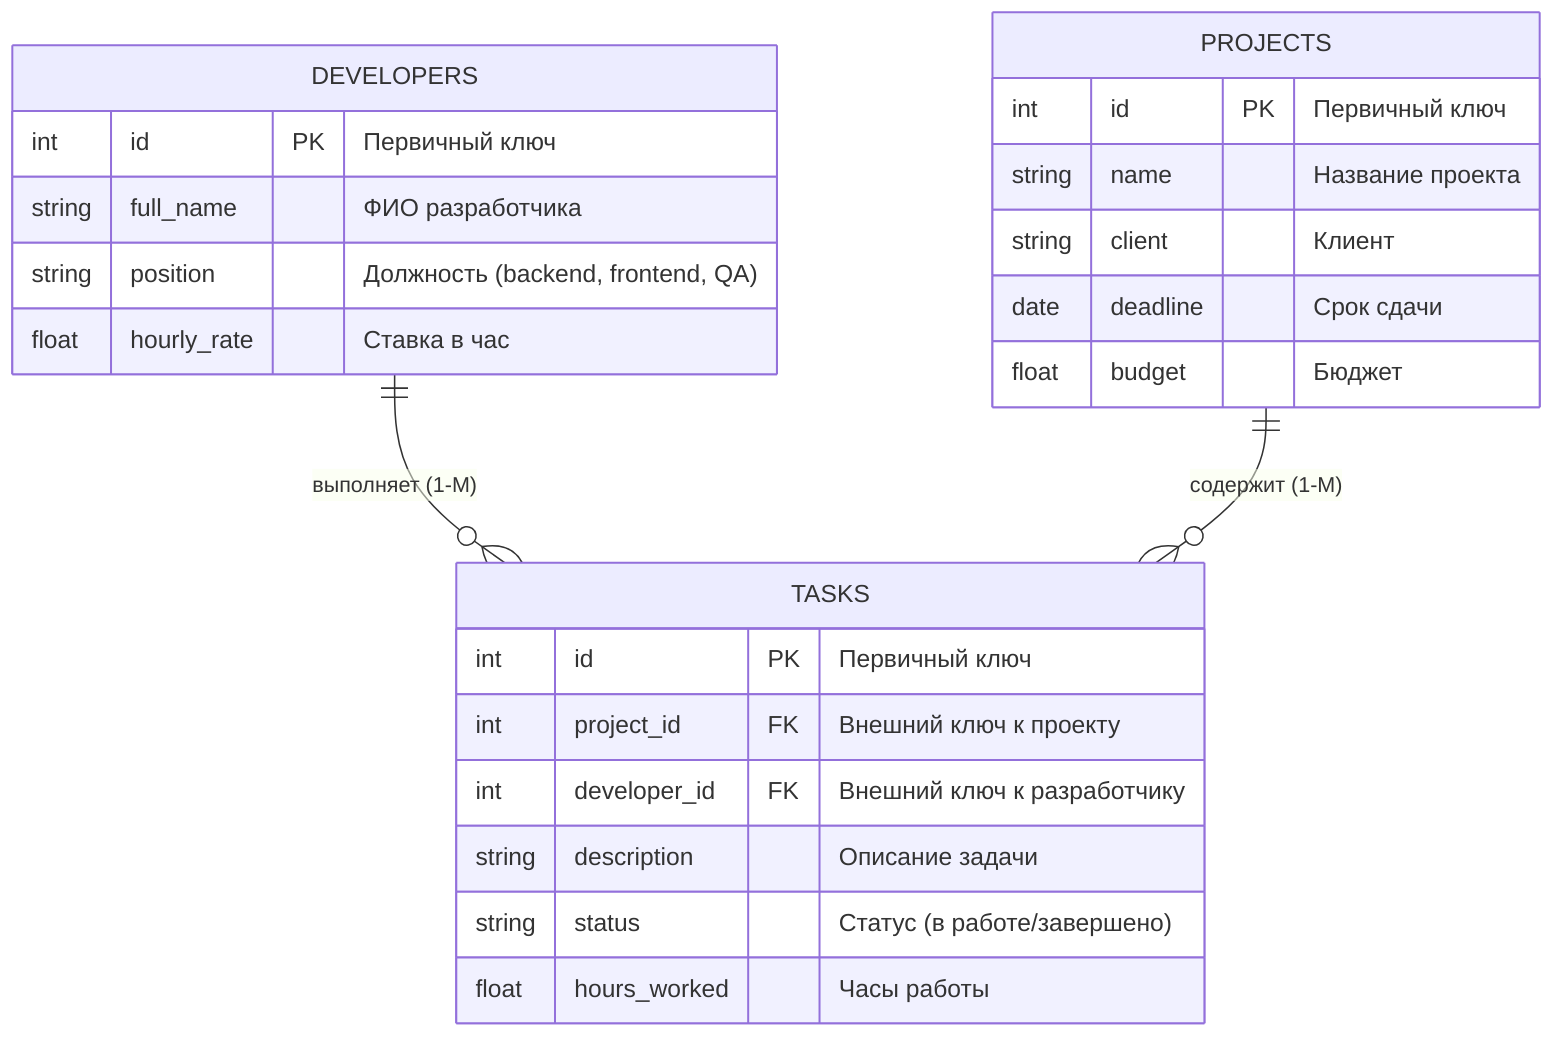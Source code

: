 erDiagram
    DEVELOPERS ||--o{ TASKS : "выполняет (1-M)"
    PROJECTS ||--o{ TASKS : "содержит (1-M)"
    
    DEVELOPERS {
        int id PK "Первичный ключ"
        string full_name "ФИО разработчика"
        string position "Должность (backend, frontend, QA)"
        float hourly_rate "Ставка в час"
    }
    
    PROJECTS {
        int id PK "Первичный ключ"
        string name "Название проекта"
        string client "Клиент"
        date deadline "Срок сдачи"
        float budget "Бюджет"
    }
    
    TASKS {
        int id PK "Первичный ключ"
        int project_id FK "Внешний ключ к проекту"
        int developer_id FK "Внешний ключ к разработчику"
        string description "Описание задачи"
        string status "Статус (в работе/завершено)"
        float hours_worked "Часы работы"
    }